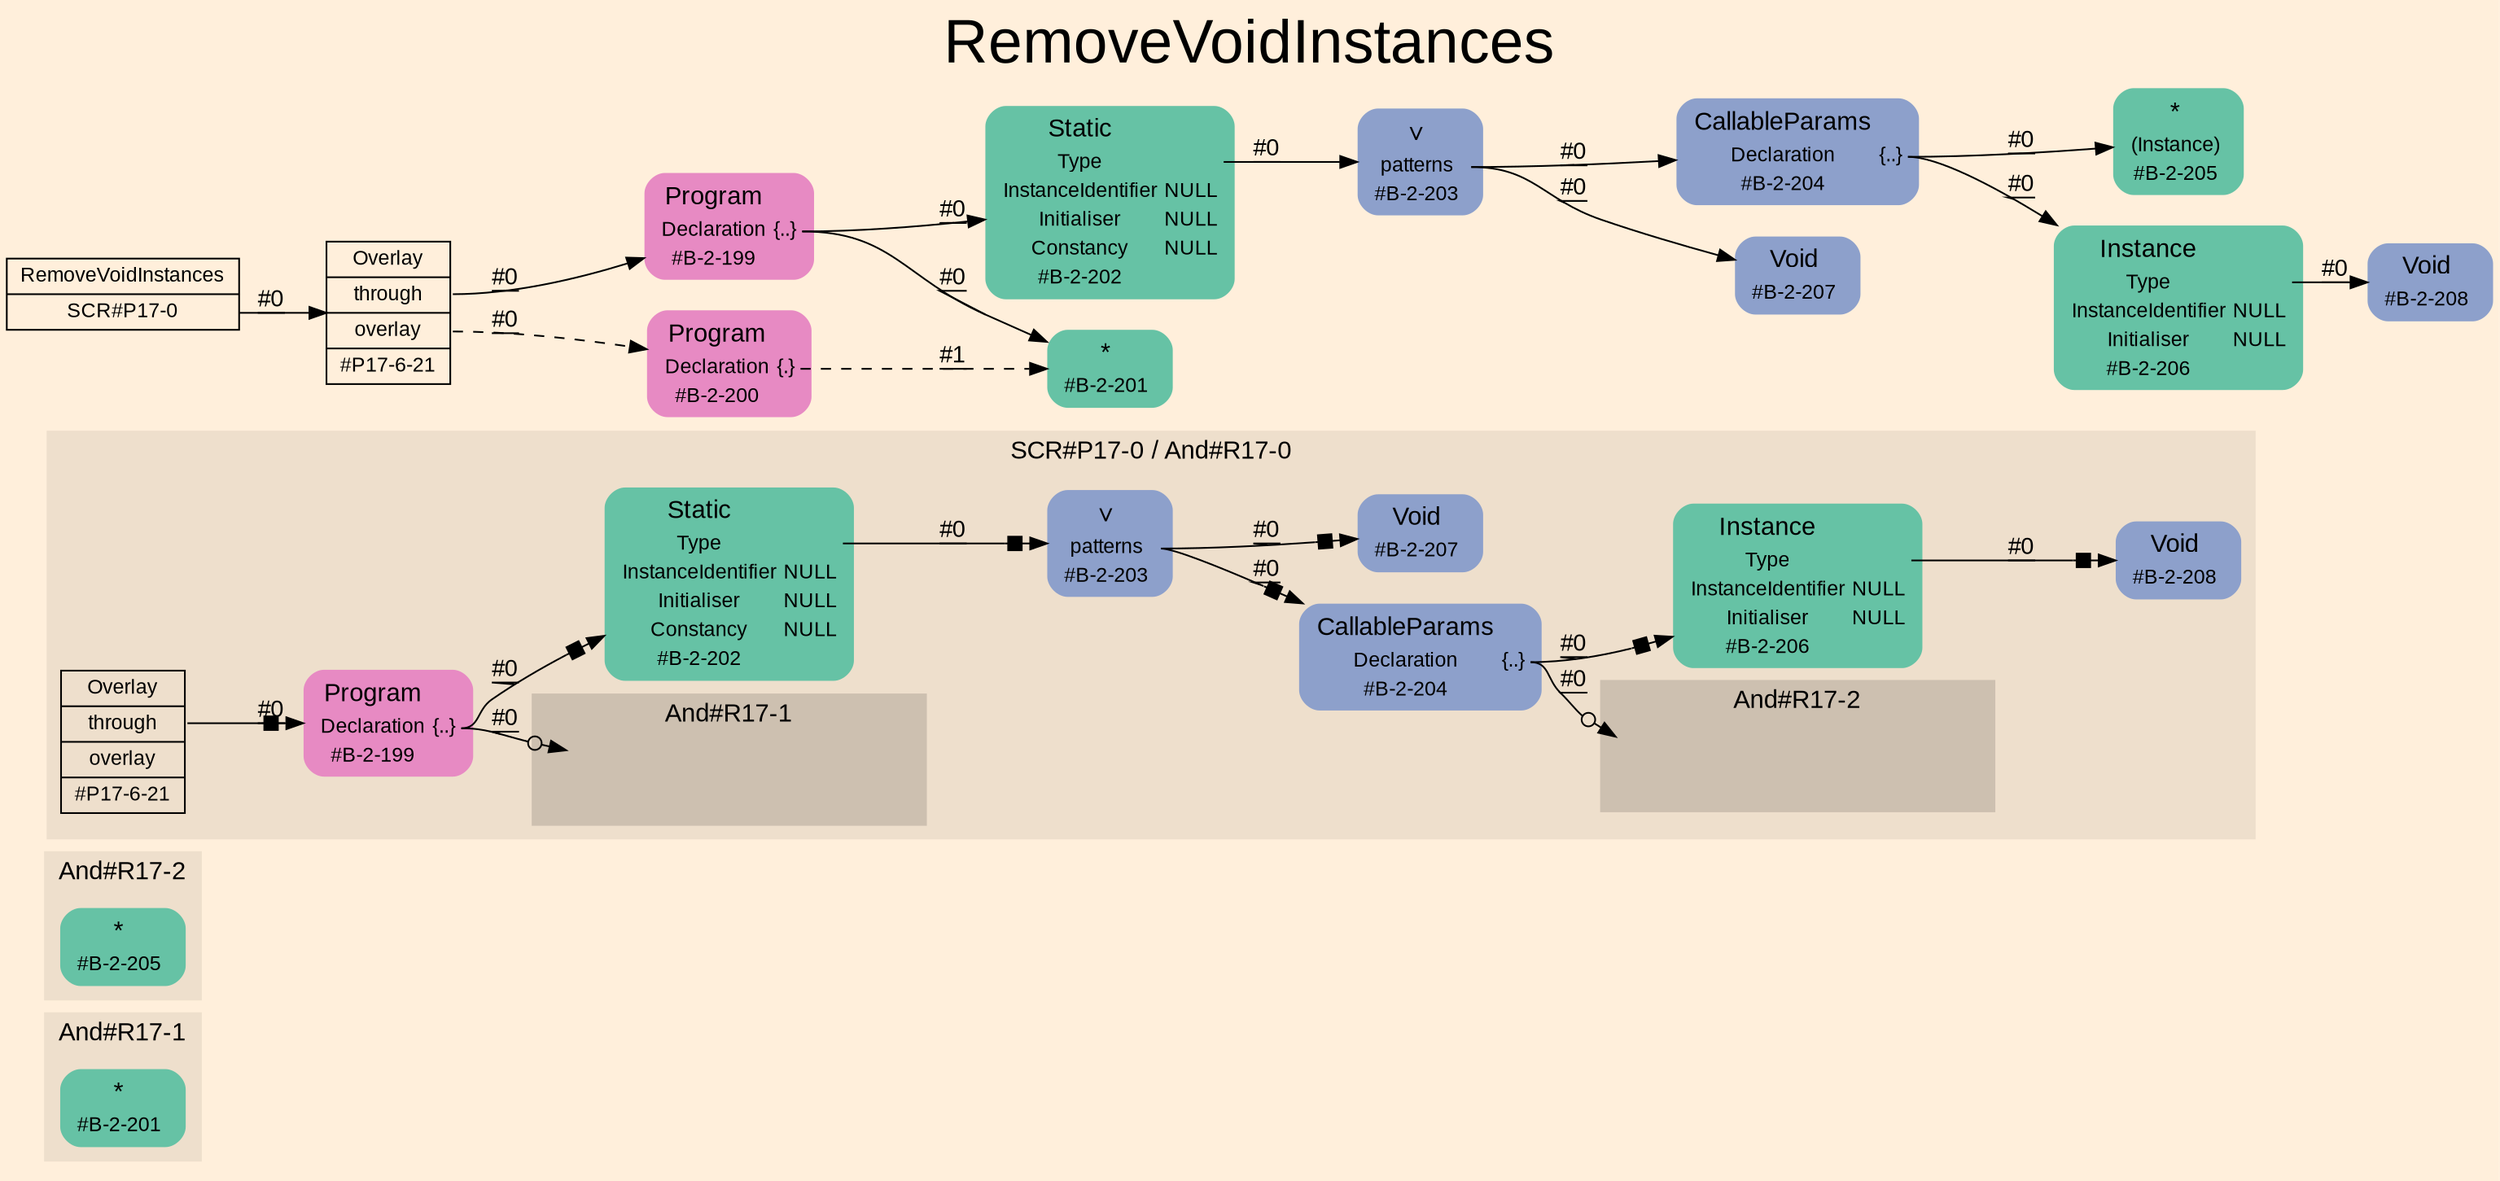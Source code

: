 digraph "RemoveVoidInstances" {
label = "RemoveVoidInstances"
labelloc = t
fontsize = "36"
graph [
    rankdir = "LR"
    ranksep = 0.3
    bgcolor = antiquewhite1
    color = black
    fontcolor = black
    fontname = "Arial"
];
node [
    fontname = "Arial"
];
edge [
    fontname = "Arial"
];

// -------------------- figure And#R17-1 --------------------
// -------- region And#R17-1 ----------
subgraph "clusterAnd#R17-1" {
    label = "And#R17-1"
    style = "filled"
    color = antiquewhite2
    fontsize = "15"
    // -------- block And#R17-1/#B-2-201 ----------
    "And#R17-1/#B-2-201" [
        shape = "plaintext"
        fillcolor = "/set28/1"
        label = <<TABLE BORDER="0" CELLBORDER="0" CELLSPACING="0">
         <TR><TD><FONT POINT-SIZE="15.0">*</FONT></TD><TD></TD></TR>
         <TR><TD>#B-2-201</TD><TD PORT="port0"></TD></TR>
        </TABLE>>
        style = "rounded,filled"
        fontsize = "12"
    ];
    
}


// -------------------- figure And#R17-2 --------------------
// -------- region And#R17-2 ----------
subgraph "clusterAnd#R17-2" {
    label = "And#R17-2"
    style = "filled"
    color = antiquewhite2
    fontsize = "15"
    // -------- block And#R17-2/#B-2-205 ----------
    "And#R17-2/#B-2-205" [
        shape = "plaintext"
        fillcolor = "/set28/1"
        label = <<TABLE BORDER="0" CELLBORDER="0" CELLSPACING="0">
         <TR><TD><FONT POINT-SIZE="15.0">*</FONT></TD><TD></TD></TR>
         <TR><TD>#B-2-205</TD><TD PORT="port0"></TD></TR>
        </TABLE>>
        style = "rounded,filled"
        fontsize = "12"
    ];
    
}


// -------------------- figure And#R17-0 --------------------
// -------- region And#R17-0 ----------
subgraph "clusterAnd#R17-0" {
    label = "SCR#P17-0 / And#R17-0"
    style = "filled"
    color = antiquewhite2
    fontsize = "15"
    // -------- block And#R17-0/#B-2-199 ----------
    "And#R17-0/#B-2-199" [
        shape = "plaintext"
        fillcolor = "/set28/4"
        label = <<TABLE BORDER="0" CELLBORDER="0" CELLSPACING="0">
         <TR><TD><FONT POINT-SIZE="15.0">Program</FONT></TD><TD></TD></TR>
         <TR><TD>Declaration</TD><TD PORT="port0">{..}</TD></TR>
         <TR><TD>#B-2-199</TD><TD PORT="port1"></TD></TR>
        </TABLE>>
        style = "rounded,filled"
        fontsize = "12"
    ];
    
    "And#R17-0/#B-2-199":port0 -> "And#R17-0/And#R17-1/#B-2-201" [
        arrowhead="normalnoneodot"
        label = "#0"
        decorate = true
        color = black
        fontcolor = black
    ];
    
    "And#R17-0/#B-2-199":port0 -> "And#R17-0/#B-2-202" [
        arrowhead="normalnonebox"
        label = "#0"
        decorate = true
        color = black
        fontcolor = black
    ];
    
    // -------- block And#R17-0/#B-2-202 ----------
    "And#R17-0/#B-2-202" [
        shape = "plaintext"
        fillcolor = "/set28/1"
        label = <<TABLE BORDER="0" CELLBORDER="0" CELLSPACING="0">
         <TR><TD><FONT POINT-SIZE="15.0">Static</FONT></TD><TD></TD></TR>
         <TR><TD>Type</TD><TD PORT="port0"></TD></TR>
         <TR><TD>InstanceIdentifier</TD><TD PORT="port1">NULL</TD></TR>
         <TR><TD>Initialiser</TD><TD PORT="port2">NULL</TD></TR>
         <TR><TD>Constancy</TD><TD PORT="port3">NULL</TD></TR>
         <TR><TD>#B-2-202</TD><TD PORT="port4"></TD></TR>
        </TABLE>>
        style = "rounded,filled"
        fontsize = "12"
    ];
    
    "And#R17-0/#B-2-202":port0 -> "And#R17-0/#B-2-203" [
        arrowhead="normalnonebox"
        label = "#0"
        decorate = true
        color = black
        fontcolor = black
    ];
    
    // -------- block And#R17-0/#B-2-203 ----------
    "And#R17-0/#B-2-203" [
        shape = "plaintext"
        fillcolor = "/set28/3"
        label = <<TABLE BORDER="0" CELLBORDER="0" CELLSPACING="0">
         <TR><TD><FONT POINT-SIZE="15.0">∨</FONT></TD><TD></TD></TR>
         <TR><TD>patterns</TD><TD PORT="port0"></TD></TR>
         <TR><TD>#B-2-203</TD><TD PORT="port1"></TD></TR>
        </TABLE>>
        style = "rounded,filled"
        fontsize = "12"
    ];
    
    "And#R17-0/#B-2-203":port0 -> "And#R17-0/#B-2-204" [
        arrowhead="normalnonebox"
        label = "#0"
        decorate = true
        color = black
        fontcolor = black
    ];
    
    "And#R17-0/#B-2-203":port0 -> "And#R17-0/#B-2-207" [
        arrowhead="normalnonebox"
        label = "#0"
        decorate = true
        color = black
        fontcolor = black
    ];
    
    // -------- block And#R17-0/#B-2-204 ----------
    "And#R17-0/#B-2-204" [
        shape = "plaintext"
        fillcolor = "/set28/3"
        label = <<TABLE BORDER="0" CELLBORDER="0" CELLSPACING="0">
         <TR><TD><FONT POINT-SIZE="15.0">CallableParams</FONT></TD><TD></TD></TR>
         <TR><TD>Declaration</TD><TD PORT="port0">{..}</TD></TR>
         <TR><TD>#B-2-204</TD><TD PORT="port1"></TD></TR>
        </TABLE>>
        style = "rounded,filled"
        fontsize = "12"
    ];
    
    "And#R17-0/#B-2-204":port0 -> "And#R17-0/And#R17-2/#B-2-205" [
        arrowhead="normalnoneodot"
        label = "#0"
        decorate = true
        color = black
        fontcolor = black
    ];
    
    "And#R17-0/#B-2-204":port0 -> "And#R17-0/#B-2-206" [
        arrowhead="normalnonebox"
        label = "#0"
        decorate = true
        color = black
        fontcolor = black
    ];
    
    // -------- block And#R17-0/#B-2-206 ----------
    "And#R17-0/#B-2-206" [
        shape = "plaintext"
        fillcolor = "/set28/1"
        label = <<TABLE BORDER="0" CELLBORDER="0" CELLSPACING="0">
         <TR><TD><FONT POINT-SIZE="15.0">Instance</FONT></TD><TD></TD></TR>
         <TR><TD>Type</TD><TD PORT="port0"></TD></TR>
         <TR><TD>InstanceIdentifier</TD><TD PORT="port1">NULL</TD></TR>
         <TR><TD>Initialiser</TD><TD PORT="port2">NULL</TD></TR>
         <TR><TD>#B-2-206</TD><TD PORT="port3"></TD></TR>
        </TABLE>>
        style = "rounded,filled"
        fontsize = "12"
    ];
    
    "And#R17-0/#B-2-206":port0 -> "And#R17-0/#B-2-208" [
        arrowhead="normalnonebox"
        label = "#0"
        decorate = true
        color = black
        fontcolor = black
    ];
    
    // -------- block And#R17-0/#B-2-207 ----------
    "And#R17-0/#B-2-207" [
        shape = "plaintext"
        fillcolor = "/set28/3"
        label = <<TABLE BORDER="0" CELLBORDER="0" CELLSPACING="0">
         <TR><TD><FONT POINT-SIZE="15.0">Void</FONT></TD><TD></TD></TR>
         <TR><TD>#B-2-207</TD><TD PORT="port0"></TD></TR>
        </TABLE>>
        style = "rounded,filled"
        fontsize = "12"
    ];
    
    // -------- block And#R17-0/#B-2-208 ----------
    "And#R17-0/#B-2-208" [
        shape = "plaintext"
        fillcolor = "/set28/3"
        label = <<TABLE BORDER="0" CELLBORDER="0" CELLSPACING="0">
         <TR><TD><FONT POINT-SIZE="15.0">Void</FONT></TD><TD></TD></TR>
         <TR><TD>#B-2-208</TD><TD PORT="port0"></TD></TR>
        </TABLE>>
        style = "rounded,filled"
        fontsize = "12"
    ];
    
    // -------- block And#R17-0/#P17-6-21 ----------
    "And#R17-0/#P17-6-21" [
        shape = "record"
        fillcolor = antiquewhite2
        label = "<fixed> Overlay | <port0> through | <port1> overlay | <port2> #P17-6-21"
        style = "filled"
        fontsize = "12"
        color = black
        fontcolor = black
    ];
    
    "And#R17-0/#P17-6-21":port0 -> "And#R17-0/#B-2-199" [
        arrowhead="normalnonebox"
        label = "#0"
        decorate = true
        color = black
        fontcolor = black
    ];
    
    // -------- region And#R17-0/And#R17-1 ----------
    subgraph "clusterAnd#R17-0/And#R17-1" {
        label = "And#R17-1"
        style = "filled"
        color = antiquewhite3
        fontsize = "15"
        // -------- block And#R17-0/And#R17-1/#B-2-201 ----------
        "And#R17-0/And#R17-1/#B-2-201" [
            shape = "none"
            style = "invisible"
        ];
        
    }
    
    // -------- region And#R17-0/And#R17-2 ----------
    subgraph "clusterAnd#R17-0/And#R17-2" {
        label = "And#R17-2"
        style = "filled"
        color = antiquewhite3
        fontsize = "15"
        // -------- block And#R17-0/And#R17-2/#B-2-205 ----------
        "And#R17-0/And#R17-2/#B-2-205" [
            shape = "none"
            style = "invisible"
        ];
        
    }
    
}


// -------------------- transformation figure --------------------
// -------- block CR#P17-0 ----------
"CR#P17-0" [
    shape = "record"
    fillcolor = antiquewhite1
    label = "<fixed> RemoveVoidInstances | <port0> SCR#P17-0"
    style = "filled"
    fontsize = "12"
    color = black
    fontcolor = black
];

"CR#P17-0":port0 -> "#P17-6-21" [
    label = "#0"
    decorate = true
    color = black
    fontcolor = black
];

// -------- block #P17-6-21 ----------
"#P17-6-21" [
    shape = "record"
    fillcolor = antiquewhite1
    label = "<fixed> Overlay | <port0> through | <port1> overlay | <port2> #P17-6-21"
    style = "filled"
    fontsize = "12"
    color = black
    fontcolor = black
];

"#P17-6-21":port0 -> "#B-2-199" [
    label = "#0"
    decorate = true
    color = black
    fontcolor = black
];

"#P17-6-21":port1 -> "#B-2-200" [
    style="dashed"
    label = "#0"
    decorate = true
    color = black
    fontcolor = black
];

// -------- block #B-2-199 ----------
"#B-2-199" [
    shape = "plaintext"
    fillcolor = "/set28/4"
    label = <<TABLE BORDER="0" CELLBORDER="0" CELLSPACING="0">
     <TR><TD><FONT POINT-SIZE="15.0">Program</FONT></TD><TD></TD></TR>
     <TR><TD>Declaration</TD><TD PORT="port0">{..}</TD></TR>
     <TR><TD>#B-2-199</TD><TD PORT="port1"></TD></TR>
    </TABLE>>
    style = "rounded,filled"
    fontsize = "12"
];

"#B-2-199":port0 -> "#B-2-201" [
    label = "#0"
    decorate = true
    color = black
    fontcolor = black
];

"#B-2-199":port0 -> "#B-2-202" [
    label = "#0"
    decorate = true
    color = black
    fontcolor = black
];

// -------- block #B-2-201 ----------
"#B-2-201" [
    shape = "plaintext"
    fillcolor = "/set28/1"
    label = <<TABLE BORDER="0" CELLBORDER="0" CELLSPACING="0">
     <TR><TD><FONT POINT-SIZE="15.0">*</FONT></TD><TD></TD></TR>
     <TR><TD>#B-2-201</TD><TD PORT="port0"></TD></TR>
    </TABLE>>
    style = "rounded,filled"
    fontsize = "12"
];

// -------- block #B-2-202 ----------
"#B-2-202" [
    shape = "plaintext"
    fillcolor = "/set28/1"
    label = <<TABLE BORDER="0" CELLBORDER="0" CELLSPACING="0">
     <TR><TD><FONT POINT-SIZE="15.0">Static</FONT></TD><TD></TD></TR>
     <TR><TD>Type</TD><TD PORT="port0"></TD></TR>
     <TR><TD>InstanceIdentifier</TD><TD PORT="port1">NULL</TD></TR>
     <TR><TD>Initialiser</TD><TD PORT="port2">NULL</TD></TR>
     <TR><TD>Constancy</TD><TD PORT="port3">NULL</TD></TR>
     <TR><TD>#B-2-202</TD><TD PORT="port4"></TD></TR>
    </TABLE>>
    style = "rounded,filled"
    fontsize = "12"
];

"#B-2-202":port0 -> "#B-2-203" [
    label = "#0"
    decorate = true
    color = black
    fontcolor = black
];

// -------- block #B-2-203 ----------
"#B-2-203" [
    shape = "plaintext"
    fillcolor = "/set28/3"
    label = <<TABLE BORDER="0" CELLBORDER="0" CELLSPACING="0">
     <TR><TD><FONT POINT-SIZE="15.0">∨</FONT></TD><TD></TD></TR>
     <TR><TD>patterns</TD><TD PORT="port0"></TD></TR>
     <TR><TD>#B-2-203</TD><TD PORT="port1"></TD></TR>
    </TABLE>>
    style = "rounded,filled"
    fontsize = "12"
];

"#B-2-203":port0 -> "#B-2-204" [
    label = "#0"
    decorate = true
    color = black
    fontcolor = black
];

"#B-2-203":port0 -> "#B-2-207" [
    label = "#0"
    decorate = true
    color = black
    fontcolor = black
];

// -------- block #B-2-204 ----------
"#B-2-204" [
    shape = "plaintext"
    fillcolor = "/set28/3"
    label = <<TABLE BORDER="0" CELLBORDER="0" CELLSPACING="0">
     <TR><TD><FONT POINT-SIZE="15.0">CallableParams</FONT></TD><TD></TD></TR>
     <TR><TD>Declaration</TD><TD PORT="port0">{..}</TD></TR>
     <TR><TD>#B-2-204</TD><TD PORT="port1"></TD></TR>
    </TABLE>>
    style = "rounded,filled"
    fontsize = "12"
];

"#B-2-204":port0 -> "#B-2-205" [
    label = "#0"
    decorate = true
    color = black
    fontcolor = black
];

"#B-2-204":port0 -> "#B-2-206" [
    label = "#0"
    decorate = true
    color = black
    fontcolor = black
];

// -------- block #B-2-205 ----------
"#B-2-205" [
    shape = "plaintext"
    fillcolor = "/set28/1"
    label = <<TABLE BORDER="0" CELLBORDER="0" CELLSPACING="0">
     <TR><TD><FONT POINT-SIZE="15.0">*</FONT></TD><TD></TD></TR>
     <TR><TD>(Instance)</TD><TD PORT="port0"></TD></TR>
     <TR><TD>#B-2-205</TD><TD PORT="port1"></TD></TR>
    </TABLE>>
    style = "rounded,filled"
    fontsize = "12"
];

// -------- block #B-2-206 ----------
"#B-2-206" [
    shape = "plaintext"
    fillcolor = "/set28/1"
    label = <<TABLE BORDER="0" CELLBORDER="0" CELLSPACING="0">
     <TR><TD><FONT POINT-SIZE="15.0">Instance</FONT></TD><TD></TD></TR>
     <TR><TD>Type</TD><TD PORT="port0"></TD></TR>
     <TR><TD>InstanceIdentifier</TD><TD PORT="port1">NULL</TD></TR>
     <TR><TD>Initialiser</TD><TD PORT="port2">NULL</TD></TR>
     <TR><TD>#B-2-206</TD><TD PORT="port3"></TD></TR>
    </TABLE>>
    style = "rounded,filled"
    fontsize = "12"
];

"#B-2-206":port0 -> "#B-2-208" [
    label = "#0"
    decorate = true
    color = black
    fontcolor = black
];

// -------- block #B-2-208 ----------
"#B-2-208" [
    shape = "plaintext"
    fillcolor = "/set28/3"
    label = <<TABLE BORDER="0" CELLBORDER="0" CELLSPACING="0">
     <TR><TD><FONT POINT-SIZE="15.0">Void</FONT></TD><TD></TD></TR>
     <TR><TD>#B-2-208</TD><TD PORT="port0"></TD></TR>
    </TABLE>>
    style = "rounded,filled"
    fontsize = "12"
];

// -------- block #B-2-207 ----------
"#B-2-207" [
    shape = "plaintext"
    fillcolor = "/set28/3"
    label = <<TABLE BORDER="0" CELLBORDER="0" CELLSPACING="0">
     <TR><TD><FONT POINT-SIZE="15.0">Void</FONT></TD><TD></TD></TR>
     <TR><TD>#B-2-207</TD><TD PORT="port0"></TD></TR>
    </TABLE>>
    style = "rounded,filled"
    fontsize = "12"
];

// -------- block #B-2-200 ----------
"#B-2-200" [
    shape = "plaintext"
    fillcolor = "/set28/4"
    label = <<TABLE BORDER="0" CELLBORDER="0" CELLSPACING="0">
     <TR><TD><FONT POINT-SIZE="15.0">Program</FONT></TD><TD></TD></TR>
     <TR><TD>Declaration</TD><TD PORT="port0">{.}</TD></TR>
     <TR><TD>#B-2-200</TD><TD PORT="port1"></TD></TR>
    </TABLE>>
    style = "rounded,filled"
    fontsize = "12"
];

"#B-2-200":port0 -> "#B-2-201" [
    style="dashed"
    label = "#1"
    decorate = true
    color = black
    fontcolor = black
];


}
